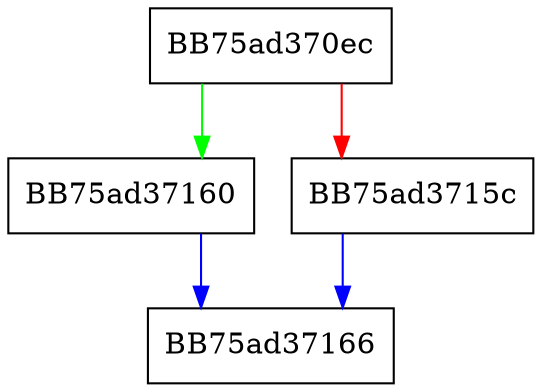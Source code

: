 digraph AddDumpEvent {
  node [shape="box"];
  graph [splines=ortho];
  BB75ad370ec -> BB75ad37160 [color="green"];
  BB75ad370ec -> BB75ad3715c [color="red"];
  BB75ad3715c -> BB75ad37166 [color="blue"];
  BB75ad37160 -> BB75ad37166 [color="blue"];
}